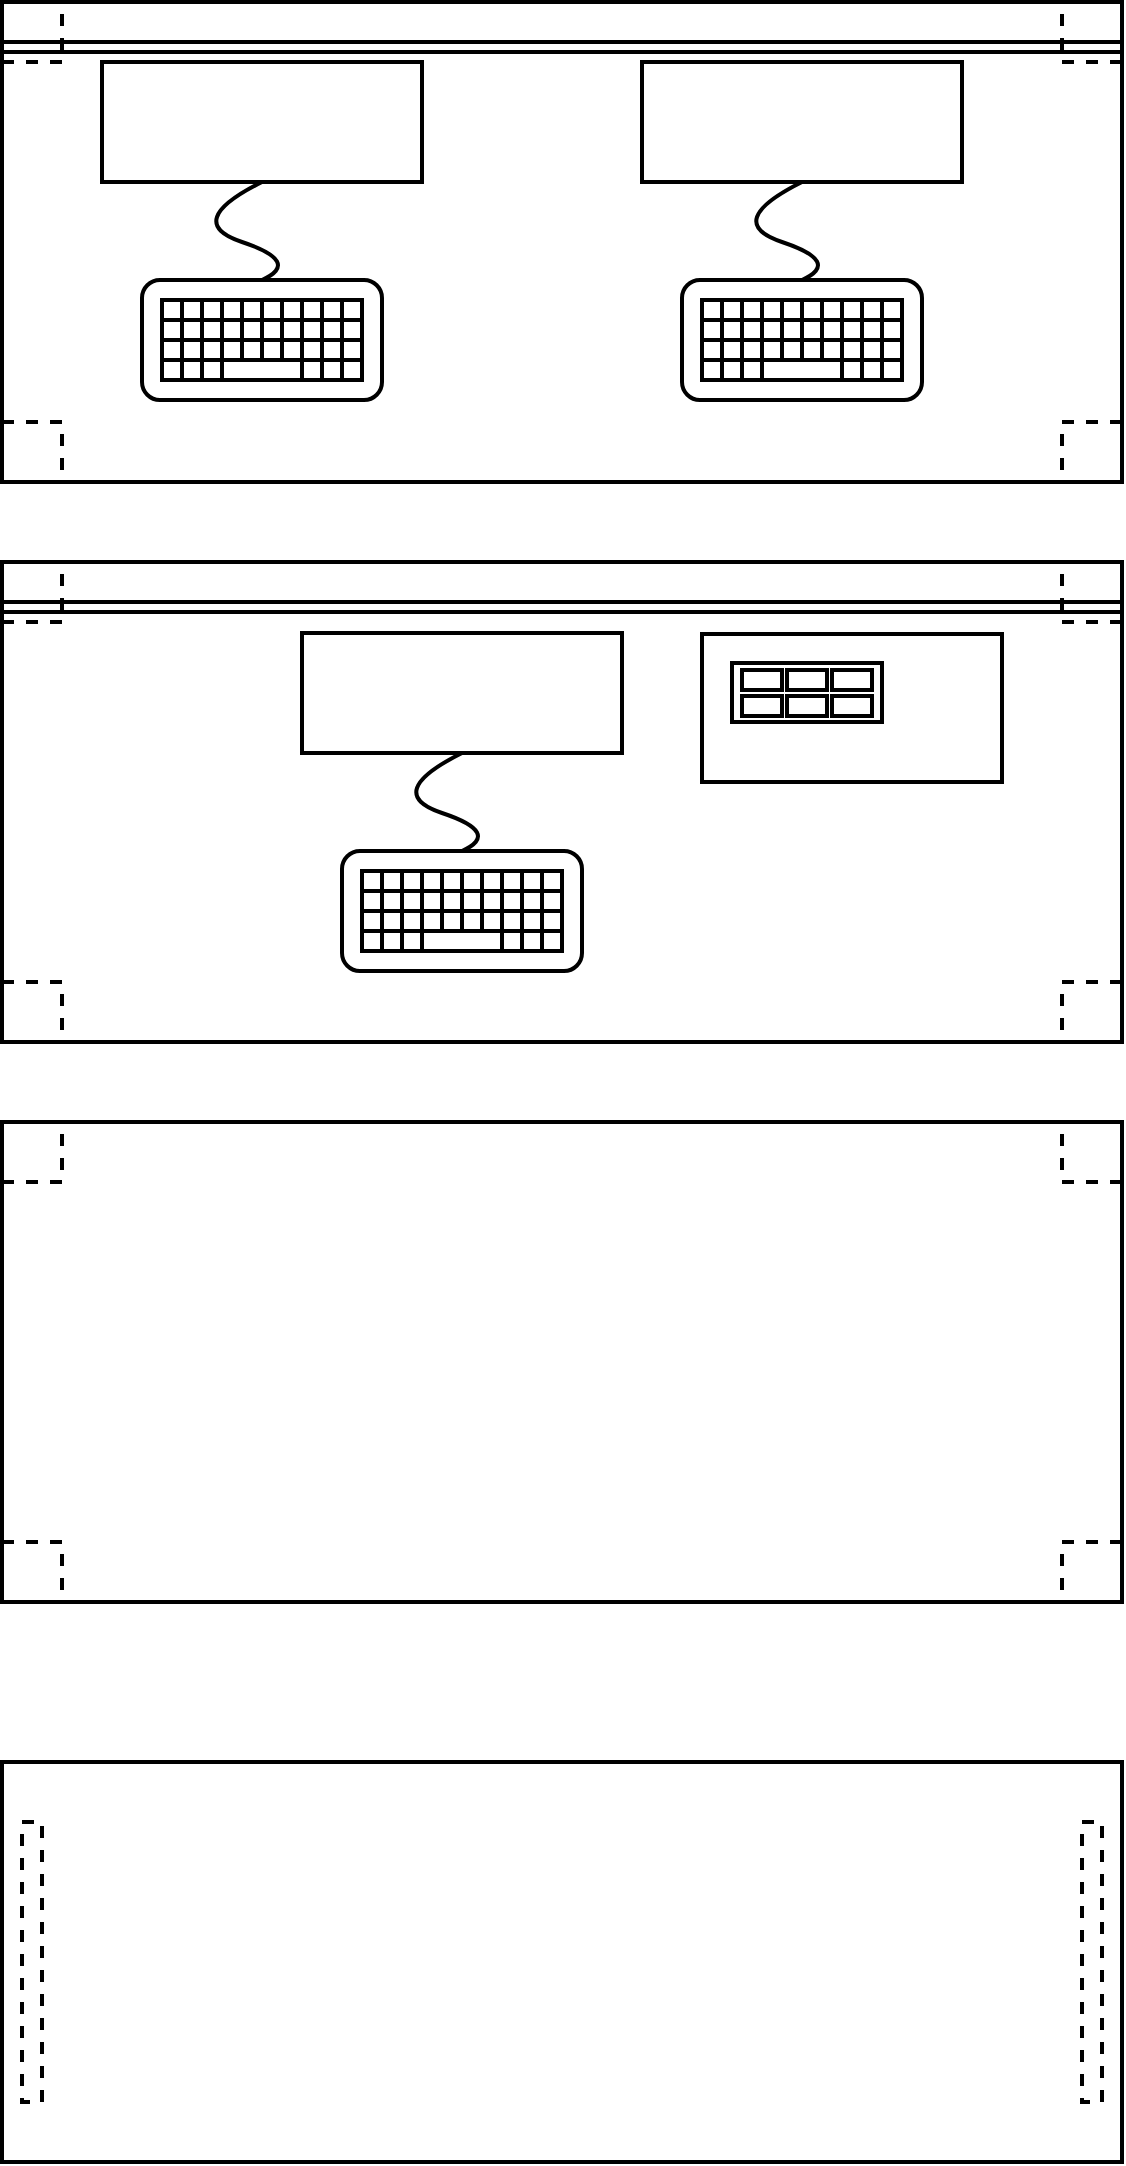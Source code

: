 <mxfile version="13.0.3" type="device"><diagram id="55ln4BADIllFZvffMcHa" name="Page-1"><mxGraphModel dx="1178" dy="676" grid="1" gridSize="10" guides="1" tooltips="1" connect="1" arrows="1" fold="1" page="1" pageScale="1" pageWidth="827" pageHeight="1169" math="0" shadow="0"><root><mxCell id="0"/><mxCell id="1" parent="0"/><mxCell id="zdKmjRw9UMCAb6w1FEv--1" value="" style="rounded=0;whiteSpace=wrap;html=1;fillColor=none;strokeWidth=2;" parent="1" vertex="1"><mxGeometry x="80" y="160" width="560" height="240" as="geometry"/></mxCell><mxCell id="zdKmjRw9UMCAb6w1FEv--2" value="" style="whiteSpace=wrap;html=1;aspect=fixed;dashed=1;fillColor=none;strokeWidth=2;" parent="1" vertex="1"><mxGeometry x="80" y="370" width="30" height="30" as="geometry"/></mxCell><mxCell id="zdKmjRw9UMCAb6w1FEv--4" value="" style="whiteSpace=wrap;html=1;aspect=fixed;dashed=1;fillColor=none;strokeWidth=2;" parent="1" vertex="1"><mxGeometry x="80" y="160" width="30" height="30" as="geometry"/></mxCell><mxCell id="zdKmjRw9UMCAb6w1FEv--5" value="" style="whiteSpace=wrap;html=1;aspect=fixed;dashed=1;fillColor=none;strokeWidth=2;" parent="1" vertex="1"><mxGeometry x="610" y="160" width="30" height="30" as="geometry"/></mxCell><mxCell id="zdKmjRw9UMCAb6w1FEv--6" value="" style="whiteSpace=wrap;html=1;aspect=fixed;dashed=1;fillColor=none;strokeWidth=2;" parent="1" vertex="1"><mxGeometry x="610" y="370" width="30" height="30" as="geometry"/></mxCell><mxCell id="zdKmjRw9UMCAb6w1FEv--7" value="" style="rounded=0;whiteSpace=wrap;html=1;strokeWidth=2;" parent="1" vertex="1"><mxGeometry x="130" y="190" width="160" height="60" as="geometry"/></mxCell><mxCell id="zdKmjRw9UMCAb6w1FEv--8" value="" style="shape=link;html=1;entryX=1;entryY=0.75;entryDx=0;entryDy=0;exitX=0;exitY=0.75;exitDx=0;exitDy=0;strokeWidth=2;" parent="1" source="zdKmjRw9UMCAb6w1FEv--4" target="zdKmjRw9UMCAb6w1FEv--5" edge="1"><mxGeometry width="50" height="50" relative="1" as="geometry"><mxPoint x="150" y="370" as="sourcePoint"/><mxPoint x="200" y="320" as="targetPoint"/></mxGeometry></mxCell><mxCell id="zdKmjRw9UMCAb6w1FEv--9" value="" style="rounded=1;whiteSpace=wrap;html=1;strokeWidth=2;" parent="1" vertex="1"><mxGeometry x="150" y="299" width="120" height="60" as="geometry"/></mxCell><mxCell id="zdKmjRw9UMCAb6w1FEv--10" value="" style="rounded=0;whiteSpace=wrap;html=1;strokeWidth=2;" parent="1" vertex="1"><mxGeometry x="160" y="309" width="100" height="40" as="geometry"/></mxCell><mxCell id="zdKmjRw9UMCAb6w1FEv--11" value="" style="whiteSpace=wrap;html=1;aspect=fixed;strokeWidth=2;" parent="1" vertex="1"><mxGeometry x="160" y="309" width="10" height="10" as="geometry"/></mxCell><mxCell id="zdKmjRw9UMCAb6w1FEv--12" value="" style="whiteSpace=wrap;html=1;aspect=fixed;strokeWidth=2;" parent="1" vertex="1"><mxGeometry x="170" y="309" width="10" height="10" as="geometry"/></mxCell><mxCell id="zdKmjRw9UMCAb6w1FEv--13" value="" style="whiteSpace=wrap;html=1;aspect=fixed;strokeWidth=2;" parent="1" vertex="1"><mxGeometry x="180" y="309" width="10" height="10" as="geometry"/></mxCell><mxCell id="zdKmjRw9UMCAb6w1FEv--14" value="" style="whiteSpace=wrap;html=1;aspect=fixed;fontStyle=1;strokeWidth=2;" parent="1" vertex="1"><mxGeometry x="190" y="309" width="10" height="10" as="geometry"/></mxCell><mxCell id="zdKmjRw9UMCAb6w1FEv--15" value="" style="whiteSpace=wrap;html=1;aspect=fixed;strokeWidth=2;" parent="1" vertex="1"><mxGeometry x="200" y="309" width="10" height="10" as="geometry"/></mxCell><mxCell id="zdKmjRw9UMCAb6w1FEv--16" value="" style="whiteSpace=wrap;html=1;aspect=fixed;strokeWidth=2;" parent="1" vertex="1"><mxGeometry x="210" y="309" width="10" height="10" as="geometry"/></mxCell><mxCell id="zdKmjRw9UMCAb6w1FEv--17" value="" style="whiteSpace=wrap;html=1;aspect=fixed;strokeWidth=2;" parent="1" vertex="1"><mxGeometry x="170" y="319" width="10" height="10" as="geometry"/></mxCell><mxCell id="zdKmjRw9UMCAb6w1FEv--18" value="" style="whiteSpace=wrap;html=1;aspect=fixed;strokeWidth=2;" parent="1" vertex="1"><mxGeometry x="180" y="329" width="10" height="10" as="geometry"/></mxCell><mxCell id="zdKmjRw9UMCAb6w1FEv--20" value="" style="whiteSpace=wrap;html=1;aspect=fixed;strokeWidth=2;" parent="1" vertex="1"><mxGeometry x="180" y="319" width="10" height="10" as="geometry"/></mxCell><mxCell id="zdKmjRw9UMCAb6w1FEv--21" value="" style="whiteSpace=wrap;html=1;aspect=fixed;strokeWidth=2;" parent="1" vertex="1"><mxGeometry x="190" y="329" width="10" height="10" as="geometry"/></mxCell><mxCell id="zdKmjRw9UMCAb6w1FEv--23" value="" style="whiteSpace=wrap;html=1;aspect=fixed;strokeWidth=2;" parent="1" vertex="1"><mxGeometry x="190" y="319" width="10" height="10" as="geometry"/></mxCell><mxCell id="zdKmjRw9UMCAb6w1FEv--24" value="" style="whiteSpace=wrap;html=1;aspect=fixed;strokeWidth=2;" parent="1" vertex="1"><mxGeometry x="200" y="329" width="10" height="10" as="geometry"/></mxCell><mxCell id="zdKmjRw9UMCAb6w1FEv--26" value="" style="whiteSpace=wrap;html=1;aspect=fixed;fontStyle=1;strokeWidth=2;" parent="1" vertex="1"><mxGeometry x="200" y="319" width="10" height="10" as="geometry"/></mxCell><mxCell id="zdKmjRw9UMCAb6w1FEv--27" value="" style="whiteSpace=wrap;html=1;aspect=fixed;fontStyle=1;strokeWidth=2;" parent="1" vertex="1"><mxGeometry x="210" y="329" width="10" height="10" as="geometry"/></mxCell><mxCell id="zdKmjRw9UMCAb6w1FEv--29" value="" style="whiteSpace=wrap;html=1;aspect=fixed;strokeWidth=2;" parent="1" vertex="1"><mxGeometry x="210" y="319" width="10" height="10" as="geometry"/></mxCell><mxCell id="zdKmjRw9UMCAb6w1FEv--30" value="" style="whiteSpace=wrap;html=1;aspect=fixed;strokeWidth=2;" parent="1" vertex="1"><mxGeometry x="220" y="329" width="10" height="10" as="geometry"/></mxCell><mxCell id="zdKmjRw9UMCAb6w1FEv--31" value="" style="whiteSpace=wrap;html=1;aspect=fixed;strokeWidth=2;" parent="1" vertex="1"><mxGeometry x="230" y="339" width="10" height="10" as="geometry"/></mxCell><mxCell id="zdKmjRw9UMCAb6w1FEv--32" value="" style="whiteSpace=wrap;html=1;aspect=fixed;strokeWidth=2;" parent="1" vertex="1"><mxGeometry x="220" y="319" width="10" height="10" as="geometry"/></mxCell><mxCell id="zdKmjRw9UMCAb6w1FEv--33" value="" style="whiteSpace=wrap;html=1;aspect=fixed;strokeWidth=2;" parent="1" vertex="1"><mxGeometry x="230" y="329" width="10" height="10" as="geometry"/></mxCell><mxCell id="zdKmjRw9UMCAb6w1FEv--34" value="" style="whiteSpace=wrap;html=1;aspect=fixed;strokeWidth=2;" parent="1" vertex="1"><mxGeometry x="240" y="339" width="10" height="10" as="geometry"/></mxCell><mxCell id="zdKmjRw9UMCAb6w1FEv--35" value="" style="whiteSpace=wrap;html=1;aspect=fixed;strokeWidth=2;" parent="1" vertex="1"><mxGeometry x="220" y="309" width="10" height="10" as="geometry"/></mxCell><mxCell id="zdKmjRw9UMCAb6w1FEv--36" value="" style="whiteSpace=wrap;html=1;aspect=fixed;strokeWidth=2;" parent="1" vertex="1"><mxGeometry x="230" y="319" width="10" height="10" as="geometry"/></mxCell><mxCell id="zdKmjRw9UMCAb6w1FEv--37" value="" style="whiteSpace=wrap;html=1;aspect=fixed;strokeWidth=2;" parent="1" vertex="1"><mxGeometry x="240" y="329" width="10" height="10" as="geometry"/></mxCell><mxCell id="zdKmjRw9UMCAb6w1FEv--38" value="" style="whiteSpace=wrap;html=1;aspect=fixed;strokeWidth=2;" parent="1" vertex="1"><mxGeometry x="250" y="339" width="10" height="10" as="geometry"/></mxCell><mxCell id="zdKmjRw9UMCAb6w1FEv--39" value="" style="whiteSpace=wrap;html=1;aspect=fixed;strokeWidth=2;" parent="1" vertex="1"><mxGeometry x="230" y="309" width="10" height="10" as="geometry"/></mxCell><mxCell id="zdKmjRw9UMCAb6w1FEv--40" value="" style="whiteSpace=wrap;html=1;aspect=fixed;strokeWidth=2;" parent="1" vertex="1"><mxGeometry x="240" y="319" width="10" height="10" as="geometry"/></mxCell><mxCell id="zdKmjRw9UMCAb6w1FEv--41" value="" style="whiteSpace=wrap;html=1;aspect=fixed;strokeWidth=2;" parent="1" vertex="1"><mxGeometry x="250" y="329" width="10" height="10" as="geometry"/></mxCell><mxCell id="zdKmjRw9UMCAb6w1FEv--42" value="" style="whiteSpace=wrap;html=1;aspect=fixed;strokeWidth=2;" parent="1" vertex="1"><mxGeometry x="240" y="309" width="10" height="10" as="geometry"/></mxCell><mxCell id="zdKmjRw9UMCAb6w1FEv--43" value="" style="whiteSpace=wrap;html=1;aspect=fixed;strokeWidth=2;" parent="1" vertex="1"><mxGeometry x="250" y="319" width="10" height="10" as="geometry"/></mxCell><mxCell id="zdKmjRw9UMCAb6w1FEv--44" value="" style="whiteSpace=wrap;html=1;aspect=fixed;strokeWidth=2;" parent="1" vertex="1"><mxGeometry x="250" y="309" width="10" height="10" as="geometry"/></mxCell><mxCell id="zdKmjRw9UMCAb6w1FEv--45" value="" style="whiteSpace=wrap;html=1;aspect=fixed;strokeWidth=2;" parent="1" vertex="1"><mxGeometry x="160" y="319" width="10" height="10" as="geometry"/></mxCell><mxCell id="zdKmjRw9UMCAb6w1FEv--46" value="" style="whiteSpace=wrap;html=1;aspect=fixed;strokeWidth=2;" parent="1" vertex="1"><mxGeometry x="170" y="329" width="10" height="10" as="geometry"/></mxCell><mxCell id="zdKmjRw9UMCAb6w1FEv--47" value="" style="whiteSpace=wrap;html=1;aspect=fixed;strokeWidth=2;" parent="1" vertex="1"><mxGeometry x="180" y="339" width="10" height="10" as="geometry"/></mxCell><mxCell id="zdKmjRw9UMCAb6w1FEv--48" value="" style="whiteSpace=wrap;html=1;aspect=fixed;strokeWidth=2;" parent="1" vertex="1"><mxGeometry x="160" y="329" width="10" height="10" as="geometry"/></mxCell><mxCell id="zdKmjRw9UMCAb6w1FEv--49" value="" style="whiteSpace=wrap;html=1;aspect=fixed;strokeWidth=2;" parent="1" vertex="1"><mxGeometry x="170" y="339" width="10" height="10" as="geometry"/></mxCell><mxCell id="zdKmjRw9UMCAb6w1FEv--50" value="" style="whiteSpace=wrap;html=1;aspect=fixed;strokeWidth=2;" parent="1" vertex="1"><mxGeometry x="160" y="339" width="10" height="10" as="geometry"/></mxCell><mxCell id="zdKmjRw9UMCAb6w1FEv--51" value="" style="curved=1;endArrow=none;html=1;exitX=0.5;exitY=0;exitDx=0;exitDy=0;entryX=0.5;entryY=1;entryDx=0;entryDy=0;endFill=0;strokeWidth=2;" parent="1" source="zdKmjRw9UMCAb6w1FEv--9" target="zdKmjRw9UMCAb6w1FEv--7" edge="1"><mxGeometry width="50" height="50" relative="1" as="geometry"><mxPoint x="-100" y="350" as="sourcePoint"/><mxPoint x="-50" y="300" as="targetPoint"/><Array as="points"><mxPoint x="230" y="290"/><mxPoint x="170" y="270"/></Array></mxGeometry></mxCell><mxCell id="zdKmjRw9UMCAb6w1FEv--70" value="" style="rounded=0;whiteSpace=wrap;html=1;strokeWidth=2;" parent="1" vertex="1"><mxGeometry x="400" y="190" width="160" height="60" as="geometry"/></mxCell><mxCell id="zdKmjRw9UMCAb6w1FEv--71" value="" style="rounded=1;whiteSpace=wrap;html=1;strokeWidth=2;" parent="1" vertex="1"><mxGeometry x="420" y="299" width="120" height="60" as="geometry"/></mxCell><mxCell id="zdKmjRw9UMCAb6w1FEv--72" value="" style="rounded=0;whiteSpace=wrap;html=1;strokeWidth=2;" parent="1" vertex="1"><mxGeometry x="430" y="309" width="100" height="40" as="geometry"/></mxCell><mxCell id="zdKmjRw9UMCAb6w1FEv--73" value="" style="whiteSpace=wrap;html=1;aspect=fixed;strokeWidth=2;" parent="1" vertex="1"><mxGeometry x="430" y="309" width="10" height="10" as="geometry"/></mxCell><mxCell id="zdKmjRw9UMCAb6w1FEv--74" value="" style="whiteSpace=wrap;html=1;aspect=fixed;strokeWidth=2;" parent="1" vertex="1"><mxGeometry x="440" y="309" width="10" height="10" as="geometry"/></mxCell><mxCell id="zdKmjRw9UMCAb6w1FEv--75" value="" style="whiteSpace=wrap;html=1;aspect=fixed;strokeWidth=2;" parent="1" vertex="1"><mxGeometry x="450" y="309" width="10" height="10" as="geometry"/></mxCell><mxCell id="zdKmjRw9UMCAb6w1FEv--76" value="" style="whiteSpace=wrap;html=1;aspect=fixed;fontStyle=1;strokeWidth=2;" parent="1" vertex="1"><mxGeometry x="460" y="309" width="10" height="10" as="geometry"/></mxCell><mxCell id="zdKmjRw9UMCAb6w1FEv--77" value="" style="whiteSpace=wrap;html=1;aspect=fixed;strokeWidth=2;" parent="1" vertex="1"><mxGeometry x="470" y="309" width="10" height="10" as="geometry"/></mxCell><mxCell id="zdKmjRw9UMCAb6w1FEv--78" value="" style="whiteSpace=wrap;html=1;aspect=fixed;strokeWidth=2;" parent="1" vertex="1"><mxGeometry x="480" y="309" width="10" height="10" as="geometry"/></mxCell><mxCell id="zdKmjRw9UMCAb6w1FEv--79" value="" style="whiteSpace=wrap;html=1;aspect=fixed;strokeWidth=2;" parent="1" vertex="1"><mxGeometry x="440" y="319" width="10" height="10" as="geometry"/></mxCell><mxCell id="zdKmjRw9UMCAb6w1FEv--80" value="" style="whiteSpace=wrap;html=1;aspect=fixed;strokeWidth=2;" parent="1" vertex="1"><mxGeometry x="450" y="329" width="10" height="10" as="geometry"/></mxCell><mxCell id="zdKmjRw9UMCAb6w1FEv--81" value="" style="whiteSpace=wrap;html=1;aspect=fixed;strokeWidth=2;" parent="1" vertex="1"><mxGeometry x="450" y="319" width="10" height="10" as="geometry"/></mxCell><mxCell id="zdKmjRw9UMCAb6w1FEv--82" value="" style="whiteSpace=wrap;html=1;aspect=fixed;strokeWidth=2;" parent="1" vertex="1"><mxGeometry x="460" y="329" width="10" height="10" as="geometry"/></mxCell><mxCell id="zdKmjRw9UMCAb6w1FEv--83" value="" style="whiteSpace=wrap;html=1;aspect=fixed;strokeWidth=2;" parent="1" vertex="1"><mxGeometry x="460" y="319" width="10" height="10" as="geometry"/></mxCell><mxCell id="zdKmjRw9UMCAb6w1FEv--84" value="" style="whiteSpace=wrap;html=1;aspect=fixed;strokeWidth=2;" parent="1" vertex="1"><mxGeometry x="470" y="329" width="10" height="10" as="geometry"/></mxCell><mxCell id="zdKmjRw9UMCAb6w1FEv--85" value="" style="whiteSpace=wrap;html=1;aspect=fixed;fontStyle=1;strokeWidth=2;" parent="1" vertex="1"><mxGeometry x="470" y="319" width="10" height="10" as="geometry"/></mxCell><mxCell id="zdKmjRw9UMCAb6w1FEv--86" value="" style="whiteSpace=wrap;html=1;aspect=fixed;fontStyle=1;strokeWidth=2;" parent="1" vertex="1"><mxGeometry x="480" y="329" width="10" height="10" as="geometry"/></mxCell><mxCell id="zdKmjRw9UMCAb6w1FEv--87" value="" style="whiteSpace=wrap;html=1;aspect=fixed;strokeWidth=2;" parent="1" vertex="1"><mxGeometry x="480" y="319" width="10" height="10" as="geometry"/></mxCell><mxCell id="zdKmjRw9UMCAb6w1FEv--88" value="" style="whiteSpace=wrap;html=1;aspect=fixed;strokeWidth=2;" parent="1" vertex="1"><mxGeometry x="490" y="329" width="10" height="10" as="geometry"/></mxCell><mxCell id="zdKmjRw9UMCAb6w1FEv--89" value="" style="whiteSpace=wrap;html=1;aspect=fixed;strokeWidth=2;" parent="1" vertex="1"><mxGeometry x="500" y="339" width="10" height="10" as="geometry"/></mxCell><mxCell id="zdKmjRw9UMCAb6w1FEv--90" value="" style="whiteSpace=wrap;html=1;aspect=fixed;strokeWidth=2;" parent="1" vertex="1"><mxGeometry x="490" y="319" width="10" height="10" as="geometry"/></mxCell><mxCell id="zdKmjRw9UMCAb6w1FEv--91" value="" style="whiteSpace=wrap;html=1;aspect=fixed;strokeWidth=2;" parent="1" vertex="1"><mxGeometry x="500" y="329" width="10" height="10" as="geometry"/></mxCell><mxCell id="zdKmjRw9UMCAb6w1FEv--92" value="" style="whiteSpace=wrap;html=1;aspect=fixed;strokeWidth=2;" parent="1" vertex="1"><mxGeometry x="510" y="339" width="10" height="10" as="geometry"/></mxCell><mxCell id="zdKmjRw9UMCAb6w1FEv--93" value="" style="whiteSpace=wrap;html=1;aspect=fixed;strokeWidth=2;" parent="1" vertex="1"><mxGeometry x="490" y="309" width="10" height="10" as="geometry"/></mxCell><mxCell id="zdKmjRw9UMCAb6w1FEv--94" value="" style="whiteSpace=wrap;html=1;aspect=fixed;strokeWidth=2;" parent="1" vertex="1"><mxGeometry x="500" y="319" width="10" height="10" as="geometry"/></mxCell><mxCell id="zdKmjRw9UMCAb6w1FEv--95" value="" style="whiteSpace=wrap;html=1;aspect=fixed;strokeWidth=2;" parent="1" vertex="1"><mxGeometry x="510" y="329" width="10" height="10" as="geometry"/></mxCell><mxCell id="zdKmjRw9UMCAb6w1FEv--96" value="" style="whiteSpace=wrap;html=1;aspect=fixed;strokeWidth=2;" parent="1" vertex="1"><mxGeometry x="520" y="339" width="10" height="10" as="geometry"/></mxCell><mxCell id="zdKmjRw9UMCAb6w1FEv--97" value="" style="whiteSpace=wrap;html=1;aspect=fixed;strokeWidth=2;" parent="1" vertex="1"><mxGeometry x="500" y="309" width="10" height="10" as="geometry"/></mxCell><mxCell id="zdKmjRw9UMCAb6w1FEv--98" value="" style="whiteSpace=wrap;html=1;aspect=fixed;strokeWidth=2;" parent="1" vertex="1"><mxGeometry x="510" y="319" width="10" height="10" as="geometry"/></mxCell><mxCell id="zdKmjRw9UMCAb6w1FEv--99" value="" style="whiteSpace=wrap;html=1;aspect=fixed;strokeWidth=2;" parent="1" vertex="1"><mxGeometry x="520" y="329" width="10" height="10" as="geometry"/></mxCell><mxCell id="zdKmjRw9UMCAb6w1FEv--100" value="" style="whiteSpace=wrap;html=1;aspect=fixed;strokeWidth=2;" parent="1" vertex="1"><mxGeometry x="510" y="309" width="10" height="10" as="geometry"/></mxCell><mxCell id="zdKmjRw9UMCAb6w1FEv--101" value="" style="whiteSpace=wrap;html=1;aspect=fixed;strokeWidth=2;" parent="1" vertex="1"><mxGeometry x="520" y="319" width="10" height="10" as="geometry"/></mxCell><mxCell id="zdKmjRw9UMCAb6w1FEv--102" value="" style="whiteSpace=wrap;html=1;aspect=fixed;strokeWidth=2;" parent="1" vertex="1"><mxGeometry x="520" y="309" width="10" height="10" as="geometry"/></mxCell><mxCell id="zdKmjRw9UMCAb6w1FEv--103" value="" style="whiteSpace=wrap;html=1;aspect=fixed;strokeWidth=2;" parent="1" vertex="1"><mxGeometry x="430" y="319" width="10" height="10" as="geometry"/></mxCell><mxCell id="zdKmjRw9UMCAb6w1FEv--104" value="" style="whiteSpace=wrap;html=1;aspect=fixed;strokeWidth=2;" parent="1" vertex="1"><mxGeometry x="440" y="329" width="10" height="10" as="geometry"/></mxCell><mxCell id="zdKmjRw9UMCAb6w1FEv--105" value="" style="whiteSpace=wrap;html=1;aspect=fixed;strokeWidth=2;" parent="1" vertex="1"><mxGeometry x="450" y="339" width="10" height="10" as="geometry"/></mxCell><mxCell id="zdKmjRw9UMCAb6w1FEv--106" value="" style="whiteSpace=wrap;html=1;aspect=fixed;strokeWidth=2;" parent="1" vertex="1"><mxGeometry x="430" y="329" width="10" height="10" as="geometry"/></mxCell><mxCell id="zdKmjRw9UMCAb6w1FEv--107" value="" style="whiteSpace=wrap;html=1;aspect=fixed;strokeWidth=2;" parent="1" vertex="1"><mxGeometry x="440" y="339" width="10" height="10" as="geometry"/></mxCell><mxCell id="zdKmjRw9UMCAb6w1FEv--108" value="" style="whiteSpace=wrap;html=1;aspect=fixed;strokeWidth=2;" parent="1" vertex="1"><mxGeometry x="430" y="339" width="10" height="10" as="geometry"/></mxCell><mxCell id="zdKmjRw9UMCAb6w1FEv--109" value="" style="curved=1;endArrow=none;html=1;exitX=0.5;exitY=0;exitDx=0;exitDy=0;entryX=0.5;entryY=1;entryDx=0;entryDy=0;endFill=0;strokeWidth=2;" parent="1" source="zdKmjRw9UMCAb6w1FEv--71" target="zdKmjRw9UMCAb6w1FEv--70" edge="1"><mxGeometry width="50" height="50" relative="1" as="geometry"><mxPoint x="170" y="350" as="sourcePoint"/><mxPoint x="220" y="300" as="targetPoint"/><Array as="points"><mxPoint x="500" y="290"/><mxPoint x="440" y="270"/></Array></mxGeometry></mxCell><mxCell id="zdKmjRw9UMCAb6w1FEv--119" value="" style="rounded=0;whiteSpace=wrap;html=1;fillColor=none;strokeWidth=2;" parent="1" vertex="1"><mxGeometry x="80" y="440" width="560" height="240" as="geometry"/></mxCell><mxCell id="zdKmjRw9UMCAb6w1FEv--120" value="" style="whiteSpace=wrap;html=1;aspect=fixed;dashed=1;fillColor=none;strokeWidth=2;" parent="1" vertex="1"><mxGeometry x="80" y="650" width="30" height="30" as="geometry"/></mxCell><mxCell id="zdKmjRw9UMCAb6w1FEv--121" value="" style="whiteSpace=wrap;html=1;aspect=fixed;dashed=1;fillColor=none;strokeWidth=2;" parent="1" vertex="1"><mxGeometry x="80" y="440" width="30" height="30" as="geometry"/></mxCell><mxCell id="zdKmjRw9UMCAb6w1FEv--122" value="" style="whiteSpace=wrap;html=1;aspect=fixed;dashed=1;fillColor=none;strokeWidth=2;" parent="1" vertex="1"><mxGeometry x="610" y="440" width="30" height="30" as="geometry"/></mxCell><mxCell id="zdKmjRw9UMCAb6w1FEv--123" value="" style="whiteSpace=wrap;html=1;aspect=fixed;dashed=1;fillColor=none;strokeWidth=2;" parent="1" vertex="1"><mxGeometry x="610" y="650" width="30" height="30" as="geometry"/></mxCell><mxCell id="zdKmjRw9UMCAb6w1FEv--124" value="" style="shape=link;html=1;entryX=1;entryY=0.75;entryDx=0;entryDy=0;exitX=0;exitY=0.75;exitDx=0;exitDy=0;strokeWidth=2;" parent="1" source="zdKmjRw9UMCAb6w1FEv--121" target="zdKmjRw9UMCAb6w1FEv--122" edge="1"><mxGeometry width="50" height="50" relative="1" as="geometry"><mxPoint x="150" y="650" as="sourcePoint"/><mxPoint x="200" y="600" as="targetPoint"/></mxGeometry></mxCell><mxCell id="zdKmjRw9UMCAb6w1FEv--125" value="" style="rounded=0;whiteSpace=wrap;html=1;strokeWidth=2;" parent="1" vertex="1"><mxGeometry x="230" y="475.5" width="160" height="60" as="geometry"/></mxCell><mxCell id="zdKmjRw9UMCAb6w1FEv--126" value="" style="rounded=1;whiteSpace=wrap;html=1;strokeWidth=2;" parent="1" vertex="1"><mxGeometry x="250" y="584.5" width="120" height="60" as="geometry"/></mxCell><mxCell id="zdKmjRw9UMCAb6w1FEv--127" value="" style="rounded=0;whiteSpace=wrap;html=1;strokeWidth=2;" parent="1" vertex="1"><mxGeometry x="260" y="594.5" width="100" height="40" as="geometry"/></mxCell><mxCell id="zdKmjRw9UMCAb6w1FEv--128" value="" style="whiteSpace=wrap;html=1;aspect=fixed;strokeWidth=2;" parent="1" vertex="1"><mxGeometry x="260" y="594.5" width="10" height="10" as="geometry"/></mxCell><mxCell id="zdKmjRw9UMCAb6w1FEv--129" value="" style="whiteSpace=wrap;html=1;aspect=fixed;strokeWidth=2;" parent="1" vertex="1"><mxGeometry x="270" y="594.5" width="10" height="10" as="geometry"/></mxCell><mxCell id="zdKmjRw9UMCAb6w1FEv--130" value="" style="whiteSpace=wrap;html=1;aspect=fixed;strokeWidth=2;" parent="1" vertex="1"><mxGeometry x="280" y="594.5" width="10" height="10" as="geometry"/></mxCell><mxCell id="zdKmjRw9UMCAb6w1FEv--131" value="" style="whiteSpace=wrap;html=1;aspect=fixed;fontStyle=1;strokeWidth=2;" parent="1" vertex="1"><mxGeometry x="290" y="594.5" width="10" height="10" as="geometry"/></mxCell><mxCell id="zdKmjRw9UMCAb6w1FEv--132" value="" style="whiteSpace=wrap;html=1;aspect=fixed;strokeWidth=2;" parent="1" vertex="1"><mxGeometry x="300" y="594.5" width="10" height="10" as="geometry"/></mxCell><mxCell id="zdKmjRw9UMCAb6w1FEv--133" value="" style="whiteSpace=wrap;html=1;aspect=fixed;strokeWidth=2;" parent="1" vertex="1"><mxGeometry x="310" y="594.5" width="10" height="10" as="geometry"/></mxCell><mxCell id="zdKmjRw9UMCAb6w1FEv--134" value="" style="whiteSpace=wrap;html=1;aspect=fixed;strokeWidth=2;" parent="1" vertex="1"><mxGeometry x="270" y="604.5" width="10" height="10" as="geometry"/></mxCell><mxCell id="zdKmjRw9UMCAb6w1FEv--135" value="" style="whiteSpace=wrap;html=1;aspect=fixed;strokeWidth=2;" parent="1" vertex="1"><mxGeometry x="280" y="614.5" width="10" height="10" as="geometry"/></mxCell><mxCell id="zdKmjRw9UMCAb6w1FEv--136" value="" style="whiteSpace=wrap;html=1;aspect=fixed;strokeWidth=2;" parent="1" vertex="1"><mxGeometry x="280" y="604.5" width="10" height="10" as="geometry"/></mxCell><mxCell id="zdKmjRw9UMCAb6w1FEv--137" value="" style="whiteSpace=wrap;html=1;aspect=fixed;strokeWidth=2;" parent="1" vertex="1"><mxGeometry x="290" y="614.5" width="10" height="10" as="geometry"/></mxCell><mxCell id="zdKmjRw9UMCAb6w1FEv--138" value="" style="whiteSpace=wrap;html=1;aspect=fixed;strokeWidth=2;" parent="1" vertex="1"><mxGeometry x="290" y="604.5" width="10" height="10" as="geometry"/></mxCell><mxCell id="zdKmjRw9UMCAb6w1FEv--139" value="" style="whiteSpace=wrap;html=1;aspect=fixed;strokeWidth=2;" parent="1" vertex="1"><mxGeometry x="300" y="614.5" width="10" height="10" as="geometry"/></mxCell><mxCell id="zdKmjRw9UMCAb6w1FEv--140" value="" style="whiteSpace=wrap;html=1;aspect=fixed;fontStyle=1;strokeWidth=2;" parent="1" vertex="1"><mxGeometry x="300" y="604.5" width="10" height="10" as="geometry"/></mxCell><mxCell id="zdKmjRw9UMCAb6w1FEv--141" value="" style="whiteSpace=wrap;html=1;aspect=fixed;fontStyle=1;strokeWidth=2;" parent="1" vertex="1"><mxGeometry x="310" y="614.5" width="10" height="10" as="geometry"/></mxCell><mxCell id="zdKmjRw9UMCAb6w1FEv--142" value="" style="whiteSpace=wrap;html=1;aspect=fixed;strokeWidth=2;" parent="1" vertex="1"><mxGeometry x="310" y="604.5" width="10" height="10" as="geometry"/></mxCell><mxCell id="zdKmjRw9UMCAb6w1FEv--143" value="" style="whiteSpace=wrap;html=1;aspect=fixed;strokeWidth=2;" parent="1" vertex="1"><mxGeometry x="320" y="614.5" width="10" height="10" as="geometry"/></mxCell><mxCell id="zdKmjRw9UMCAb6w1FEv--144" value="" style="whiteSpace=wrap;html=1;aspect=fixed;strokeWidth=2;" parent="1" vertex="1"><mxGeometry x="330" y="624.5" width="10" height="10" as="geometry"/></mxCell><mxCell id="zdKmjRw9UMCAb6w1FEv--145" value="" style="whiteSpace=wrap;html=1;aspect=fixed;strokeWidth=2;" parent="1" vertex="1"><mxGeometry x="320" y="604.5" width="10" height="10" as="geometry"/></mxCell><mxCell id="zdKmjRw9UMCAb6w1FEv--146" value="" style="whiteSpace=wrap;html=1;aspect=fixed;strokeWidth=2;" parent="1" vertex="1"><mxGeometry x="330" y="614.5" width="10" height="10" as="geometry"/></mxCell><mxCell id="zdKmjRw9UMCAb6w1FEv--147" value="" style="whiteSpace=wrap;html=1;aspect=fixed;strokeWidth=2;" parent="1" vertex="1"><mxGeometry x="340" y="624.5" width="10" height="10" as="geometry"/></mxCell><mxCell id="zdKmjRw9UMCAb6w1FEv--148" value="" style="whiteSpace=wrap;html=1;aspect=fixed;strokeWidth=2;" parent="1" vertex="1"><mxGeometry x="320" y="594.5" width="10" height="10" as="geometry"/></mxCell><mxCell id="zdKmjRw9UMCAb6w1FEv--149" value="" style="whiteSpace=wrap;html=1;aspect=fixed;strokeWidth=2;" parent="1" vertex="1"><mxGeometry x="330" y="604.5" width="10" height="10" as="geometry"/></mxCell><mxCell id="zdKmjRw9UMCAb6w1FEv--150" value="" style="whiteSpace=wrap;html=1;aspect=fixed;strokeWidth=2;" parent="1" vertex="1"><mxGeometry x="340" y="614.5" width="10" height="10" as="geometry"/></mxCell><mxCell id="zdKmjRw9UMCAb6w1FEv--151" value="" style="whiteSpace=wrap;html=1;aspect=fixed;strokeWidth=2;" parent="1" vertex="1"><mxGeometry x="350" y="624.5" width="10" height="10" as="geometry"/></mxCell><mxCell id="zdKmjRw9UMCAb6w1FEv--152" value="" style="whiteSpace=wrap;html=1;aspect=fixed;strokeWidth=2;" parent="1" vertex="1"><mxGeometry x="330" y="594.5" width="10" height="10" as="geometry"/></mxCell><mxCell id="zdKmjRw9UMCAb6w1FEv--153" value="" style="whiteSpace=wrap;html=1;aspect=fixed;strokeWidth=2;" parent="1" vertex="1"><mxGeometry x="340" y="604.5" width="10" height="10" as="geometry"/></mxCell><mxCell id="zdKmjRw9UMCAb6w1FEv--154" value="" style="whiteSpace=wrap;html=1;aspect=fixed;strokeWidth=2;" parent="1" vertex="1"><mxGeometry x="350" y="614.5" width="10" height="10" as="geometry"/></mxCell><mxCell id="zdKmjRw9UMCAb6w1FEv--155" value="" style="whiteSpace=wrap;html=1;aspect=fixed;strokeWidth=2;" parent="1" vertex="1"><mxGeometry x="340" y="594.5" width="10" height="10" as="geometry"/></mxCell><mxCell id="zdKmjRw9UMCAb6w1FEv--156" value="" style="whiteSpace=wrap;html=1;aspect=fixed;strokeWidth=2;" parent="1" vertex="1"><mxGeometry x="350" y="604.5" width="10" height="10" as="geometry"/></mxCell><mxCell id="zdKmjRw9UMCAb6w1FEv--157" value="" style="whiteSpace=wrap;html=1;aspect=fixed;strokeWidth=2;" parent="1" vertex="1"><mxGeometry x="350" y="594.5" width="10" height="10" as="geometry"/></mxCell><mxCell id="zdKmjRw9UMCAb6w1FEv--158" value="" style="whiteSpace=wrap;html=1;aspect=fixed;strokeWidth=2;" parent="1" vertex="1"><mxGeometry x="260" y="604.5" width="10" height="10" as="geometry"/></mxCell><mxCell id="zdKmjRw9UMCAb6w1FEv--159" value="" style="whiteSpace=wrap;html=1;aspect=fixed;strokeWidth=2;" parent="1" vertex="1"><mxGeometry x="270" y="614.5" width="10" height="10" as="geometry"/></mxCell><mxCell id="zdKmjRw9UMCAb6w1FEv--160" value="" style="whiteSpace=wrap;html=1;aspect=fixed;strokeWidth=2;" parent="1" vertex="1"><mxGeometry x="280" y="624.5" width="10" height="10" as="geometry"/></mxCell><mxCell id="zdKmjRw9UMCAb6w1FEv--161" value="" style="whiteSpace=wrap;html=1;aspect=fixed;strokeWidth=2;" parent="1" vertex="1"><mxGeometry x="260" y="614.5" width="10" height="10" as="geometry"/></mxCell><mxCell id="zdKmjRw9UMCAb6w1FEv--162" value="" style="whiteSpace=wrap;html=1;aspect=fixed;strokeWidth=2;" parent="1" vertex="1"><mxGeometry x="270" y="624.5" width="10" height="10" as="geometry"/></mxCell><mxCell id="zdKmjRw9UMCAb6w1FEv--163" value="" style="whiteSpace=wrap;html=1;aspect=fixed;strokeWidth=2;" parent="1" vertex="1"><mxGeometry x="260" y="624.5" width="10" height="10" as="geometry"/></mxCell><mxCell id="zdKmjRw9UMCAb6w1FEv--164" value="" style="curved=1;endArrow=none;html=1;exitX=0.5;exitY=0;exitDx=0;exitDy=0;entryX=0.5;entryY=1;entryDx=0;entryDy=0;endFill=0;strokeWidth=2;" parent="1" source="zdKmjRw9UMCAb6w1FEv--126" target="zdKmjRw9UMCAb6w1FEv--125" edge="1"><mxGeometry width="50" height="50" relative="1" as="geometry"><mxPoint y="635.5" as="sourcePoint"/><mxPoint x="50" y="585.5" as="targetPoint"/><Array as="points"><mxPoint x="330" y="575.5"/><mxPoint x="270" y="555.5"/></Array></mxGeometry></mxCell><mxCell id="zdKmjRw9UMCAb6w1FEv--165" value="" style="rounded=0;whiteSpace=wrap;html=1;strokeWidth=2;fillColor=none;" parent="1" vertex="1"><mxGeometry x="430" y="476" width="150" height="74" as="geometry"/></mxCell><mxCell id="zdKmjRw9UMCAb6w1FEv--166" value="" style="rounded=0;whiteSpace=wrap;html=1;strokeWidth=2;fillColor=none;" parent="1" vertex="1"><mxGeometry x="445" y="490.5" width="75" height="29.5" as="geometry"/></mxCell><mxCell id="zdKmjRw9UMCAb6w1FEv--167" value="" style="rounded=0;whiteSpace=wrap;html=1;strokeWidth=2;fillColor=none;" parent="1" vertex="1"><mxGeometry x="450" y="494" width="20" height="10" as="geometry"/></mxCell><mxCell id="zdKmjRw9UMCAb6w1FEv--168" value="" style="rounded=0;whiteSpace=wrap;html=1;strokeWidth=2;fillColor=none;" parent="1" vertex="1"><mxGeometry x="472.5" y="494" width="20" height="10" as="geometry"/></mxCell><mxCell id="zdKmjRw9UMCAb6w1FEv--169" value="" style="rounded=0;whiteSpace=wrap;html=1;strokeWidth=2;fillColor=none;" parent="1" vertex="1"><mxGeometry x="495" y="494" width="20" height="10" as="geometry"/></mxCell><mxCell id="zdKmjRw9UMCAb6w1FEv--170" value="" style="rounded=0;whiteSpace=wrap;html=1;strokeWidth=2;fillColor=none;" parent="1" vertex="1"><mxGeometry x="450" y="507" width="20" height="10" as="geometry"/></mxCell><mxCell id="zdKmjRw9UMCAb6w1FEv--171" value="" style="rounded=0;whiteSpace=wrap;html=1;strokeWidth=2;fillColor=none;" parent="1" vertex="1"><mxGeometry x="472.5" y="507" width="20" height="10" as="geometry"/></mxCell><mxCell id="zdKmjRw9UMCAb6w1FEv--172" value="" style="rounded=0;whiteSpace=wrap;html=1;strokeWidth=2;fillColor=none;" parent="1" vertex="1"><mxGeometry x="495" y="507" width="20" height="10" as="geometry"/></mxCell><mxCell id="zdKmjRw9UMCAb6w1FEv--173" value="" style="rounded=0;whiteSpace=wrap;html=1;fillColor=none;strokeWidth=2;" parent="1" vertex="1"><mxGeometry x="80" y="720" width="560" height="240" as="geometry"/></mxCell><mxCell id="zdKmjRw9UMCAb6w1FEv--174" value="" style="whiteSpace=wrap;html=1;aspect=fixed;dashed=1;fillColor=none;strokeWidth=2;" parent="1" vertex="1"><mxGeometry x="80" y="930" width="30" height="30" as="geometry"/></mxCell><mxCell id="zdKmjRw9UMCAb6w1FEv--175" value="" style="whiteSpace=wrap;html=1;aspect=fixed;dashed=1;fillColor=none;strokeWidth=2;" parent="1" vertex="1"><mxGeometry x="80" y="720" width="30" height="30" as="geometry"/></mxCell><mxCell id="zdKmjRw9UMCAb6w1FEv--176" value="" style="whiteSpace=wrap;html=1;aspect=fixed;dashed=1;fillColor=none;strokeWidth=2;" parent="1" vertex="1"><mxGeometry x="610" y="720" width="30" height="30" as="geometry"/></mxCell><mxCell id="zdKmjRw9UMCAb6w1FEv--177" value="" style="whiteSpace=wrap;html=1;aspect=fixed;dashed=1;fillColor=none;strokeWidth=2;" parent="1" vertex="1"><mxGeometry x="610" y="930" width="30" height="30" as="geometry"/></mxCell><mxCell id="alsdBA7B_axqkDVGrvYI-13" value="" style="rounded=0;whiteSpace=wrap;html=1;fillColor=none;strokeWidth=2;" vertex="1" parent="1"><mxGeometry x="80" y="1040" width="560" height="200" as="geometry"/></mxCell><mxCell id="alsdBA7B_axqkDVGrvYI-18" value="" style="rounded=0;whiteSpace=wrap;html=1;strokeWidth=2;fillColor=none;dashed=1;" vertex="1" parent="1"><mxGeometry x="90" y="1070" width="10" height="140" as="geometry"/></mxCell><mxCell id="alsdBA7B_axqkDVGrvYI-19" value="" style="rounded=0;whiteSpace=wrap;html=1;strokeWidth=2;fillColor=none;dashed=1;" vertex="1" parent="1"><mxGeometry x="620" y="1070" width="10" height="140" as="geometry"/></mxCell></root></mxGraphModel></diagram></mxfile>